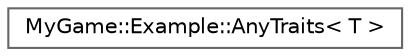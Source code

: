 digraph "Graphical Class Hierarchy"
{
 // LATEX_PDF_SIZE
  bgcolor="transparent";
  edge [fontname=Helvetica,fontsize=10,labelfontname=Helvetica,labelfontsize=10];
  node [fontname=Helvetica,fontsize=10,shape=box,height=0.2,width=0.4];
  rankdir="LR";
  Node0 [id="Node000000",label="MyGame::Example::AnyTraits\< T \>",height=0.2,width=0.4,color="grey40", fillcolor="white", style="filled",URL="$structMyGame_1_1Example_1_1AnyTraits.html",tooltip=" "];
}
